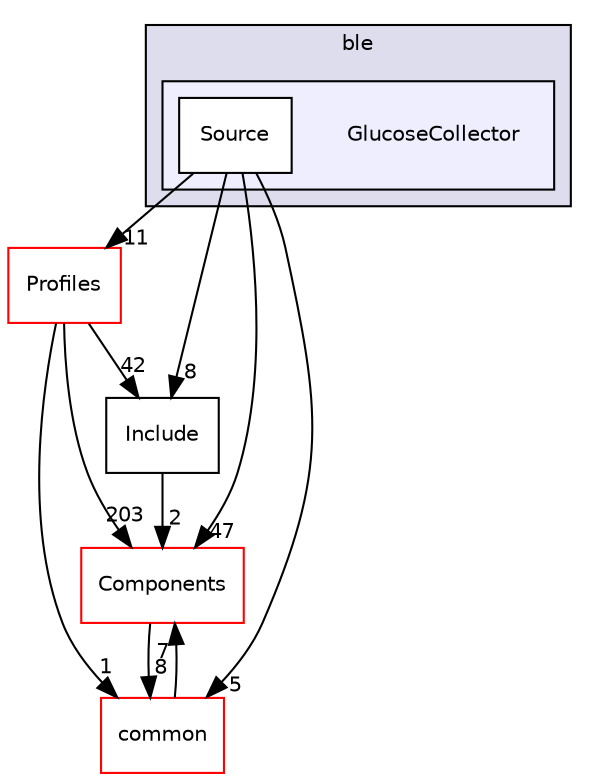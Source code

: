 digraph "C:/Work.git/ble/BLE-CC254x-1.4.0/Projects/ble/GlucoseCollector" {
  compound=true
  node [ fontsize="10", fontname="Helvetica"];
  edge [ labelfontsize="10", labelfontname="Helvetica"];
  subgraph clusterdir_116175837578d417cf55547b959ccd07 {
    graph [ bgcolor="#ddddee", pencolor="black", label="ble" fontname="Helvetica", fontsize="10", URL="dir_116175837578d417cf55547b959ccd07.html"]
  subgraph clusterdir_bfbd95fb57a9357ed537ed59565e7fec {
    graph [ bgcolor="#eeeeff", pencolor="black", label="" URL="dir_bfbd95fb57a9357ed537ed59565e7fec.html"];
    dir_bfbd95fb57a9357ed537ed59565e7fec [shape=plaintext label="GlucoseCollector"];
    dir_d32e05056995730d28431eafe65cc084 [shape=box label="Source" color="black" fillcolor="white" style="filled" URL="dir_d32e05056995730d28431eafe65cc084.html"];
  }
  }
  dir_7a2b63247ca617f0e1ef727740be8a23 [shape=box label="Components" fillcolor="white" style="filled" color="red" URL="dir_7a2b63247ca617f0e1ef727740be8a23.html"];
  dir_bbf25acfb389de4a0b62fe1493a77c04 [shape=box label="Profiles" fillcolor="white" style="filled" color="red" URL="dir_bbf25acfb389de4a0b62fe1493a77c04.html"];
  dir_75d9d4b6f44aa532429bfdb05dd9374d [shape=box label="common" fillcolor="white" style="filled" color="red" URL="dir_75d9d4b6f44aa532429bfdb05dd9374d.html"];
  dir_c92cc19f0c851bfd7369f25eb8781a13 [shape=box label="Include" URL="dir_c92cc19f0c851bfd7369f25eb8781a13.html"];
  dir_7a2b63247ca617f0e1ef727740be8a23->dir_75d9d4b6f44aa532429bfdb05dd9374d [headlabel="8", labeldistance=1.5 headhref="dir_000001_000049.html"];
  dir_d32e05056995730d28431eafe65cc084->dir_7a2b63247ca617f0e1ef727740be8a23 [headlabel="47", labeldistance=1.5 headhref="dir_000056_000001.html"];
  dir_d32e05056995730d28431eafe65cc084->dir_bbf25acfb389de4a0b62fe1493a77c04 [headlabel="11", labeldistance=1.5 headhref="dir_000056_000078.html"];
  dir_d32e05056995730d28431eafe65cc084->dir_75d9d4b6f44aa532429bfdb05dd9374d [headlabel="5", labeldistance=1.5 headhref="dir_000056_000049.html"];
  dir_d32e05056995730d28431eafe65cc084->dir_c92cc19f0c851bfd7369f25eb8781a13 [headlabel="8", labeldistance=1.5 headhref="dir_000056_000069.html"];
  dir_bbf25acfb389de4a0b62fe1493a77c04->dir_7a2b63247ca617f0e1ef727740be8a23 [headlabel="203", labeldistance=1.5 headhref="dir_000078_000001.html"];
  dir_bbf25acfb389de4a0b62fe1493a77c04->dir_75d9d4b6f44aa532429bfdb05dd9374d [headlabel="1", labeldistance=1.5 headhref="dir_000078_000049.html"];
  dir_bbf25acfb389de4a0b62fe1493a77c04->dir_c92cc19f0c851bfd7369f25eb8781a13 [headlabel="42", labeldistance=1.5 headhref="dir_000078_000069.html"];
  dir_75d9d4b6f44aa532429bfdb05dd9374d->dir_7a2b63247ca617f0e1ef727740be8a23 [headlabel="7", labeldistance=1.5 headhref="dir_000049_000001.html"];
  dir_c92cc19f0c851bfd7369f25eb8781a13->dir_7a2b63247ca617f0e1ef727740be8a23 [headlabel="2", labeldistance=1.5 headhref="dir_000069_000001.html"];
}

